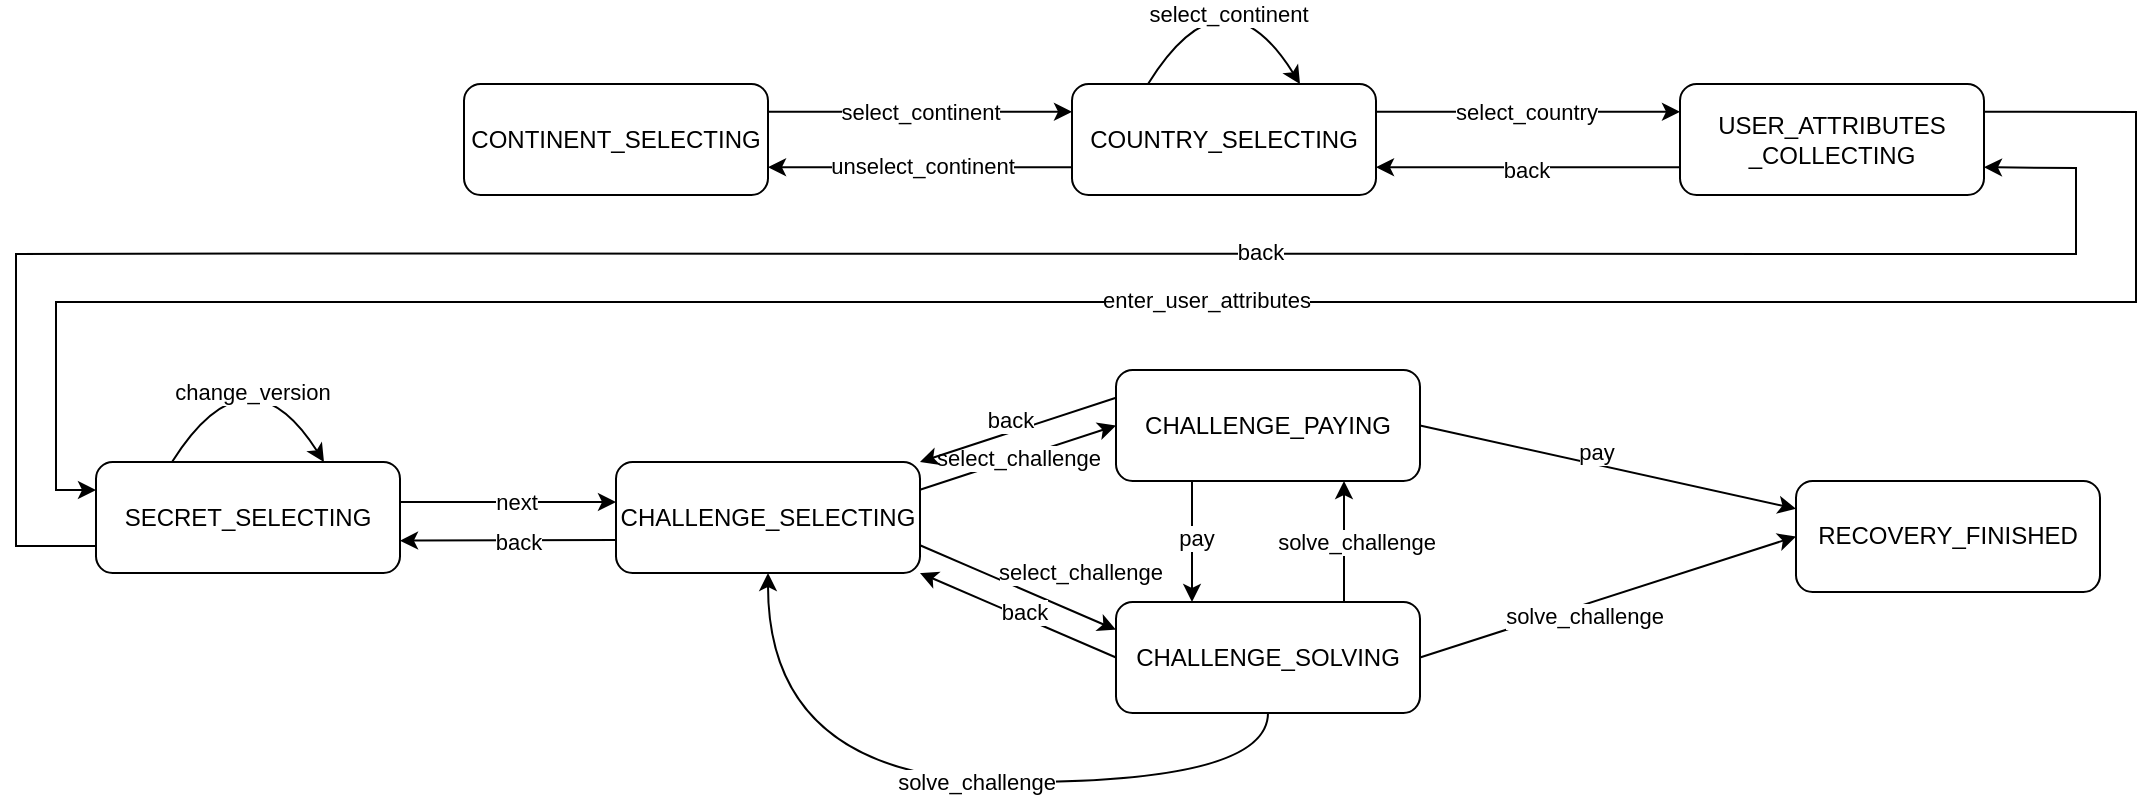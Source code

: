 <mxfile version="14.8.6" type="device"><diagram id="PpkpfZO7TL7CUlFfbbxv" name="Seite-1"><mxGraphModel dx="811" dy="414" grid="1" gridSize="10" guides="1" tooltips="1" connect="1" arrows="1" fold="1" page="1" pageScale="1" pageWidth="1169" pageHeight="827" math="0" shadow="0"><root><mxCell id="0"/><mxCell id="1" parent="0"/><mxCell id="fyqNPIA5Taf3_Ns18lhs-1" value="CONTINENT_SELECTING" style="rounded=1;whiteSpace=wrap;html=1;container=0;" parent="1" vertex="1"><mxGeometry x="324" y="271" width="152.0" height="55.5" as="geometry"/></mxCell><mxCell id="fyqNPIA5Taf3_Ns18lhs-2" value="COUNTRY_SELECTING" style="rounded=1;whiteSpace=wrap;html=1;container=0;" parent="1" vertex="1"><mxGeometry x="628" y="271" width="152.0" height="55.5" as="geometry"/></mxCell><mxCell id="fyqNPIA5Taf3_Ns18lhs-3" value="USER_ATTRIBUTES&lt;br&gt;_COLLECTING" style="rounded=1;whiteSpace=wrap;html=1;container=0;" parent="1" vertex="1"><mxGeometry x="932.0" y="271" width="152.0" height="55.5" as="geometry"/></mxCell><mxCell id="fyqNPIA5Taf3_Ns18lhs-4" value="CHALLENGE_SELECTING" style="rounded=1;whiteSpace=wrap;html=1;container=0;" parent="1" vertex="1"><mxGeometry x="400" y="460" width="152.0" height="55.5" as="geometry"/></mxCell><mxCell id="QpBl_VLk0jOHtsYfJA-o-13" style="rounded=0;orthogonalLoop=1;jettySize=auto;html=1;exitX=1;exitY=0.5;exitDx=0;exitDy=0;entryX=0;entryY=0.25;entryDx=0;entryDy=0;" parent="1" source="fyqNPIA5Taf3_Ns18lhs-5" target="9STBC9FkbCkptKyTkmw2-13" edge="1"><mxGeometry relative="1" as="geometry"/></mxCell><mxCell id="fyqNPIA5Taf3_Ns18lhs-5" value="CHALLENGE_PAYING" style="rounded=1;whiteSpace=wrap;html=1;container=0;" parent="1" vertex="1"><mxGeometry x="650" y="414" width="152.0" height="55.5" as="geometry"/></mxCell><mxCell id="fyqNPIA5Taf3_Ns18lhs-7" value="" style="endArrow=classic;html=1;exitX=1;exitY=0.25;exitDx=0;exitDy=0;entryX=0;entryY=0.25;entryDx=0;entryDy=0;" parent="1" source="fyqNPIA5Taf3_Ns18lhs-1" target="fyqNPIA5Taf3_Ns18lhs-2" edge="1"><mxGeometry x="324" y="224.75" width="50" height="50" as="geometry"><mxPoint x="561.5" y="317.25" as="sourcePoint"/><mxPoint x="742" y="280.25" as="targetPoint"/></mxGeometry></mxCell><mxCell id="fyqNPIA5Taf3_Ns18lhs-29" value="select_continent" style="edgeLabel;html=1;align=center;verticalAlign=middle;resizable=0;points=[];container=0;" parent="fyqNPIA5Taf3_Ns18lhs-7" vertex="1" connectable="0"><mxGeometry x="-0.107" relative="1" as="geometry"><mxPoint x="8" as="offset"/></mxGeometry></mxCell><mxCell id="fyqNPIA5Taf3_Ns18lhs-8" value="" style="endArrow=classic;html=1;exitX=0;exitY=0.75;exitDx=0;exitDy=0;entryX=1;entryY=0.75;entryDx=0;entryDy=0;" parent="1" source="fyqNPIA5Taf3_Ns18lhs-2" target="fyqNPIA5Taf3_Ns18lhs-1" edge="1"><mxGeometry x="324" y="224.75" width="50" height="50" as="geometry"><mxPoint x="694.5" y="326.5" as="sourcePoint"/><mxPoint x="742" y="280.25" as="targetPoint"/></mxGeometry></mxCell><mxCell id="fyqNPIA5Taf3_Ns18lhs-30" value="unselect_continent" style="edgeLabel;html=1;align=center;verticalAlign=middle;resizable=0;points=[];container=0;" parent="fyqNPIA5Taf3_Ns18lhs-8" vertex="1" connectable="0"><mxGeometry x="0.288" y="-1" relative="1" as="geometry"><mxPoint x="22.76" as="offset"/></mxGeometry></mxCell><mxCell id="fyqNPIA5Taf3_Ns18lhs-9" value="" style="endArrow=classic;html=1;exitX=1;exitY=0.25;exitDx=0;exitDy=0;entryX=0;entryY=0.25;entryDx=0;entryDy=0;" parent="1" source="fyqNPIA5Taf3_Ns18lhs-2" target="fyqNPIA5Taf3_Ns18lhs-3" edge="1"><mxGeometry x="324" y="224.75" width="50" height="50" as="geometry"><mxPoint x="694.5" y="326.5" as="sourcePoint"/><mxPoint x="742" y="280.25" as="targetPoint"/></mxGeometry></mxCell><mxCell id="fyqNPIA5Taf3_Ns18lhs-31" value="select_country" style="edgeLabel;html=1;align=center;verticalAlign=middle;resizable=0;points=[];container=0;" parent="fyqNPIA5Taf3_Ns18lhs-9" vertex="1" connectable="0"><mxGeometry x="0.169" y="-2" relative="1" as="geometry"><mxPoint x="-13.79" y="-2" as="offset"/></mxGeometry></mxCell><mxCell id="fyqNPIA5Taf3_Ns18lhs-10" value="" style="endArrow=classic;html=1;exitX=0;exitY=0.75;exitDx=0;exitDy=0;entryX=1;entryY=0.75;entryDx=0;entryDy=0;" parent="1" source="fyqNPIA5Taf3_Ns18lhs-3" target="fyqNPIA5Taf3_Ns18lhs-2" edge="1"><mxGeometry x="324" y="224.75" width="50" height="50" as="geometry"><mxPoint x="694.5" y="326.5" as="sourcePoint"/><mxPoint x="742" y="280.25" as="targetPoint"/></mxGeometry></mxCell><mxCell id="fyqNPIA5Taf3_Ns18lhs-32" value="back" style="edgeLabel;html=1;align=center;verticalAlign=middle;resizable=0;points=[];container=0;" parent="fyqNPIA5Taf3_Ns18lhs-10" vertex="1" connectable="0"><mxGeometry x="-0.082" y="1" relative="1" as="geometry"><mxPoint x="-6.9" as="offset"/></mxGeometry></mxCell><mxCell id="fyqNPIA5Taf3_Ns18lhs-11" value="" style="endArrow=classic;html=1;exitX=1;exitY=0.25;exitDx=0;exitDy=0;rounded=0;" parent="1" source="fyqNPIA5Taf3_Ns18lhs-3" edge="1"><mxGeometry x="172" y="224.75" width="50" height="50" as="geometry"><mxPoint x="1008.0" y="326.5" as="sourcePoint"/><mxPoint x="140" y="474" as="targetPoint"/><Array as="points"><mxPoint x="1160" y="285"/><mxPoint x="1160" y="380"/><mxPoint x="120" y="380"/><mxPoint x="120" y="474"/></Array></mxGeometry></mxCell><mxCell id="fyqNPIA5Taf3_Ns18lhs-33" value="enter_user_attributes" style="edgeLabel;html=1;align=center;verticalAlign=middle;resizable=0;points=[];container=0;" parent="fyqNPIA5Taf3_Ns18lhs-11" vertex="1" connectable="0"><mxGeometry x="0.082" relative="1" as="geometry"><mxPoint x="81" y="-1" as="offset"/></mxGeometry></mxCell><mxCell id="fyqNPIA5Taf3_Ns18lhs-12" value="" style="endArrow=classic;html=1;entryX=1;entryY=0.75;entryDx=0;entryDy=0;rounded=0;" parent="1" target="fyqNPIA5Taf3_Ns18lhs-3" edge="1"><mxGeometry x="172" y="224.75" width="50" height="50" as="geometry"><mxPoint x="140" y="502" as="sourcePoint"/><mxPoint x="1055.5" y="280.25" as="targetPoint"/><Array as="points"><mxPoint x="100" y="502"/><mxPoint x="100" y="356"/><mxPoint x="237" y="355.75"/><mxPoint x="1130" y="356"/><mxPoint x="1130" y="313"/></Array></mxGeometry></mxCell><mxCell id="fyqNPIA5Taf3_Ns18lhs-34" value="back" style="edgeLabel;html=1;align=center;verticalAlign=middle;resizable=0;points=[];container=0;" parent="fyqNPIA5Taf3_Ns18lhs-12" vertex="1" connectable="0"><mxGeometry x="-0.125" y="-1" relative="1" as="geometry"><mxPoint x="237" y="-1.81" as="offset"/></mxGeometry></mxCell><mxCell id="ZYUyO_FtrVXXYIYvwPtl-5" value="" style="endArrow=classic;html=1;exitX=1;exitY=0.25;exitDx=0;exitDy=0;entryX=0;entryY=0.5;entryDx=0;entryDy=0;" parent="1" source="fyqNPIA5Taf3_Ns18lhs-4" target="fyqNPIA5Taf3_Ns18lhs-5" edge="1"><mxGeometry x="172" y="285.25" width="50" height="50" as="geometry"><mxPoint x="567" y="520" as="sourcePoint"/><mxPoint x="617" y="470" as="targetPoint"/></mxGeometry></mxCell><mxCell id="9STBC9FkbCkptKyTkmw2-3" value="select_challenge" style="edgeLabel;html=1;align=center;verticalAlign=middle;resizable=0;points=[];" parent="ZYUyO_FtrVXXYIYvwPtl-5" vertex="1" connectable="0"><mxGeometry relative="1" as="geometry"><mxPoint as="offset"/></mxGeometry></mxCell><mxCell id="9STBC9FkbCkptKyTkmw2-1" value="" style="endArrow=classic;html=1;exitX=0.25;exitY=0;exitDx=0;exitDy=0;entryX=0.75;entryY=0;entryDx=0;entryDy=0;curved=1;" parent="1" source="fyqNPIA5Taf3_Ns18lhs-2" target="fyqNPIA5Taf3_Ns18lhs-2" edge="1"><mxGeometry x="324" y="271" width="50" height="50" as="geometry"><mxPoint x="652" y="226.25" as="sourcePoint"/><mxPoint x="728" y="226.25" as="targetPoint"/><Array as="points"><mxPoint x="704" y="210"/></Array></mxGeometry></mxCell><mxCell id="9STBC9FkbCkptKyTkmw2-2" value="select_continent" style="edgeLabel;html=1;align=center;verticalAlign=middle;resizable=0;points=[];container=0;" parent="9STBC9FkbCkptKyTkmw2-1" vertex="1" connectable="0"><mxGeometry x="-0.303" y="-13" relative="1" as="geometry"><mxPoint x="1.85" as="offset"/></mxGeometry></mxCell><mxCell id="QpBl_VLk0jOHtsYfJA-o-6" style="edgeStyle=orthogonalEdgeStyle;rounded=0;orthogonalLoop=1;jettySize=auto;html=1;exitX=0.75;exitY=0;exitDx=0;exitDy=0;entryX=0.75;entryY=1;entryDx=0;entryDy=0;" parent="1" source="9STBC9FkbCkptKyTkmw2-4" target="fyqNPIA5Taf3_Ns18lhs-5" edge="1"><mxGeometry relative="1" as="geometry"/></mxCell><mxCell id="9STBC9FkbCkptKyTkmw2-4" value="CHALLENGE_SOLVING" style="rounded=1;whiteSpace=wrap;html=1;container=0;" parent="1" vertex="1"><mxGeometry x="650" y="530" width="152.0" height="55.5" as="geometry"/></mxCell><mxCell id="9STBC9FkbCkptKyTkmw2-5" value="" style="endArrow=classic;html=1;entryX=0.25;entryY=0;entryDx=0;entryDy=0;" parent="1" target="9STBC9FkbCkptKyTkmw2-4" edge="1"><mxGeometry width="50" height="50" relative="1" as="geometry"><mxPoint x="688" y="470" as="sourcePoint"/><mxPoint x="750" y="414.25" as="targetPoint"/></mxGeometry></mxCell><mxCell id="9STBC9FkbCkptKyTkmw2-6" value="pay" style="edgeLabel;html=1;align=center;verticalAlign=middle;resizable=0;points=[];" parent="9STBC9FkbCkptKyTkmw2-5" vertex="1" connectable="0"><mxGeometry x="0.263" y="2" relative="1" as="geometry"><mxPoint y="-10.75" as="offset"/></mxGeometry></mxCell><mxCell id="9STBC9FkbCkptKyTkmw2-7" value="" style="endArrow=classic;html=1;exitX=1;exitY=0.75;exitDx=0;exitDy=0;entryX=0;entryY=0.25;entryDx=0;entryDy=0;" parent="1" source="fyqNPIA5Taf3_Ns18lhs-4" target="9STBC9FkbCkptKyTkmw2-4" edge="1"><mxGeometry width="50" height="50" relative="1" as="geometry"><mxPoint x="700" y="450" as="sourcePoint"/><mxPoint x="750" y="400" as="targetPoint"/><Array as="points"/></mxGeometry></mxCell><mxCell id="9STBC9FkbCkptKyTkmw2-8" value="select_challenge" style="edgeLabel;html=1;align=center;verticalAlign=middle;resizable=0;points=[];" parent="9STBC9FkbCkptKyTkmw2-7" vertex="1" connectable="0"><mxGeometry x="-0.326" relative="1" as="geometry"><mxPoint x="46.43" y="-1" as="offset"/></mxGeometry></mxCell><mxCell id="9STBC9FkbCkptKyTkmw2-9" value="" style="endArrow=classic;html=1;exitX=0;exitY=0.5;exitDx=0;exitDy=0;entryX=1;entryY=1;entryDx=0;entryDy=0;" parent="1" source="9STBC9FkbCkptKyTkmw2-4" target="fyqNPIA5Taf3_Ns18lhs-4" edge="1"><mxGeometry width="50" height="50" relative="1" as="geometry"><mxPoint x="700" y="450" as="sourcePoint"/><mxPoint x="750" y="400" as="targetPoint"/><Array as="points"/></mxGeometry></mxCell><mxCell id="9STBC9FkbCkptKyTkmw2-10" value="back" style="edgeLabel;html=1;align=center;verticalAlign=middle;resizable=0;points=[];" parent="9STBC9FkbCkptKyTkmw2-9" vertex="1" connectable="0"><mxGeometry x="0.015" y="-2" relative="1" as="geometry"><mxPoint x="2.18" as="offset"/></mxGeometry></mxCell><mxCell id="9STBC9FkbCkptKyTkmw2-11" value="" style="endArrow=classic;html=1;entryX=1;entryY=0;entryDx=0;entryDy=0;exitX=0;exitY=0.25;exitDx=0;exitDy=0;" parent="1" source="fyqNPIA5Taf3_Ns18lhs-5" target="fyqNPIA5Taf3_Ns18lhs-4" edge="1"><mxGeometry width="50" height="50" relative="1" as="geometry"><mxPoint x="580" y="410" as="sourcePoint"/><mxPoint x="750" y="400" as="targetPoint"/><Array as="points"/></mxGeometry></mxCell><mxCell id="9STBC9FkbCkptKyTkmw2-12" value="back" style="edgeLabel;html=1;align=center;verticalAlign=middle;resizable=0;points=[];" parent="9STBC9FkbCkptKyTkmw2-11" vertex="1" connectable="0"><mxGeometry x="-0.184" y="2" relative="1" as="geometry"><mxPoint x="-14" y="-3.62" as="offset"/></mxGeometry></mxCell><mxCell id="9STBC9FkbCkptKyTkmw2-13" value="RECOVERY_FINISHED" style="rounded=1;whiteSpace=wrap;html=1;container=0;" parent="1" vertex="1"><mxGeometry x="990" y="469.5" width="152.0" height="55.5" as="geometry"/></mxCell><mxCell id="9STBC9FkbCkptKyTkmw2-14" value="" style="endArrow=classic;html=1;exitX=1;exitY=0.5;exitDx=0;exitDy=0;entryX=0;entryY=0.5;entryDx=0;entryDy=0;" parent="1" source="9STBC9FkbCkptKyTkmw2-4" target="9STBC9FkbCkptKyTkmw2-13" edge="1"><mxGeometry width="50" height="50" relative="1" as="geometry"><mxPoint x="640" y="450" as="sourcePoint"/><mxPoint x="690" y="400" as="targetPoint"/></mxGeometry></mxCell><mxCell id="9STBC9FkbCkptKyTkmw2-15" value="solve_challenge" style="edgeLabel;html=1;align=center;verticalAlign=middle;resizable=0;points=[];" parent="9STBC9FkbCkptKyTkmw2-14" vertex="1" connectable="0"><mxGeometry x="-0.311" y="1" relative="1" as="geometry"><mxPoint x="17" y="1" as="offset"/></mxGeometry></mxCell><mxCell id="9STBC9FkbCkptKyTkmw2-16" value="" style="endArrow=classic;html=1;entryX=0.5;entryY=1;entryDx=0;entryDy=0;edgeStyle=orthogonalEdgeStyle;curved=1;exitX=0.5;exitY=1;exitDx=0;exitDy=0;" parent="1" source="9STBC9FkbCkptKyTkmw2-4" target="fyqNPIA5Taf3_Ns18lhs-4" edge="1"><mxGeometry width="50" height="50" relative="1" as="geometry"><mxPoint x="750" y="596" as="sourcePoint"/><mxPoint x="690" y="400" as="targetPoint"/><Array as="points"><mxPoint x="726" y="620"/><mxPoint x="476" y="620"/></Array></mxGeometry></mxCell><mxCell id="9STBC9FkbCkptKyTkmw2-17" value="solve_challenge" style="edgeLabel;html=1;align=center;verticalAlign=middle;resizable=0;points=[];" parent="9STBC9FkbCkptKyTkmw2-16" vertex="1" connectable="0"><mxGeometry x="0.082" y="2" relative="1" as="geometry"><mxPoint x="30.0" y="-2" as="offset"/></mxGeometry></mxCell><mxCell id="QpBl_VLk0jOHtsYfJA-o-7" value="solve_challenge" style="edgeLabel;html=1;align=center;verticalAlign=middle;resizable=0;points=[];" parent="1" vertex="1" connectable="0"><mxGeometry x="769.997" y="500.004" as="geometry"/></mxCell><mxCell id="QpBl_VLk0jOHtsYfJA-o-14" value="pay" style="edgeLabel;html=1;align=center;verticalAlign=middle;resizable=0;points=[];" parent="1" vertex="1" connectable="0"><mxGeometry x="820" y="460" as="geometry"><mxPoint x="70" y="-5" as="offset"/></mxGeometry></mxCell><mxCell id="O2Z3_NXaOmAP-mb9qhNr-1" value="SECRET_SELECTING" style="rounded=1;whiteSpace=wrap;html=1;container=0;" vertex="1" parent="1"><mxGeometry x="140" y="460" width="152.0" height="55.5" as="geometry"/></mxCell><mxCell id="O2Z3_NXaOmAP-mb9qhNr-2" value="" style="endArrow=classic;html=1;entryX=1;entryY=0.75;entryDx=0;entryDy=0;" edge="1" parent="1"><mxGeometry x="-164" y="411.44" width="50" height="50" as="geometry"><mxPoint x="400" y="499" as="sourcePoint"/><mxPoint x="292.0" y="499.315" as="targetPoint"/></mxGeometry></mxCell><mxCell id="O2Z3_NXaOmAP-mb9qhNr-3" value="back" style="edgeLabel;html=1;align=center;verticalAlign=middle;resizable=0;points=[];container=0;" vertex="1" connectable="0" parent="O2Z3_NXaOmAP-mb9qhNr-2"><mxGeometry x="-0.082" y="1" relative="1" as="geometry"><mxPoint as="offset"/></mxGeometry></mxCell><mxCell id="O2Z3_NXaOmAP-mb9qhNr-4" value="" style="endArrow=classic;html=1;exitX=1;exitY=0.25;exitDx=0;exitDy=0;" edge="1" parent="1"><mxGeometry x="140" y="419.87" width="50" height="50" as="geometry"><mxPoint x="292" y="479.995" as="sourcePoint"/><mxPoint x="400" y="480" as="targetPoint"/></mxGeometry></mxCell><mxCell id="O2Z3_NXaOmAP-mb9qhNr-5" value="next" style="edgeLabel;html=1;align=center;verticalAlign=middle;resizable=0;points=[];container=0;" vertex="1" connectable="0" parent="O2Z3_NXaOmAP-mb9qhNr-4"><mxGeometry x="-0.107" relative="1" as="geometry"><mxPoint x="10" as="offset"/></mxGeometry></mxCell><mxCell id="O2Z3_NXaOmAP-mb9qhNr-6" value="" style="endArrow=classic;html=1;exitX=0.25;exitY=0;exitDx=0;exitDy=0;entryX=0.75;entryY=0;entryDx=0;entryDy=0;curved=1;" edge="1" parent="1" source="O2Z3_NXaOmAP-mb9qhNr-1" target="O2Z3_NXaOmAP-mb9qhNr-1"><mxGeometry x="-172" y="450" width="50" height="50" as="geometry"><mxPoint x="170" y="450" as="sourcePoint"/><mxPoint x="246" y="450" as="targetPoint"/><Array as="points"><mxPoint x="216" y="400"/></Array></mxGeometry></mxCell><mxCell id="O2Z3_NXaOmAP-mb9qhNr-7" value="change_version" style="edgeLabel;html=1;align=center;verticalAlign=middle;resizable=0;points=[];container=0;" vertex="1" connectable="0" parent="O2Z3_NXaOmAP-mb9qhNr-6"><mxGeometry x="-0.303" y="-13" relative="1" as="geometry"><mxPoint x="1.85" as="offset"/></mxGeometry></mxCell></root></mxGraphModel></diagram></mxfile>